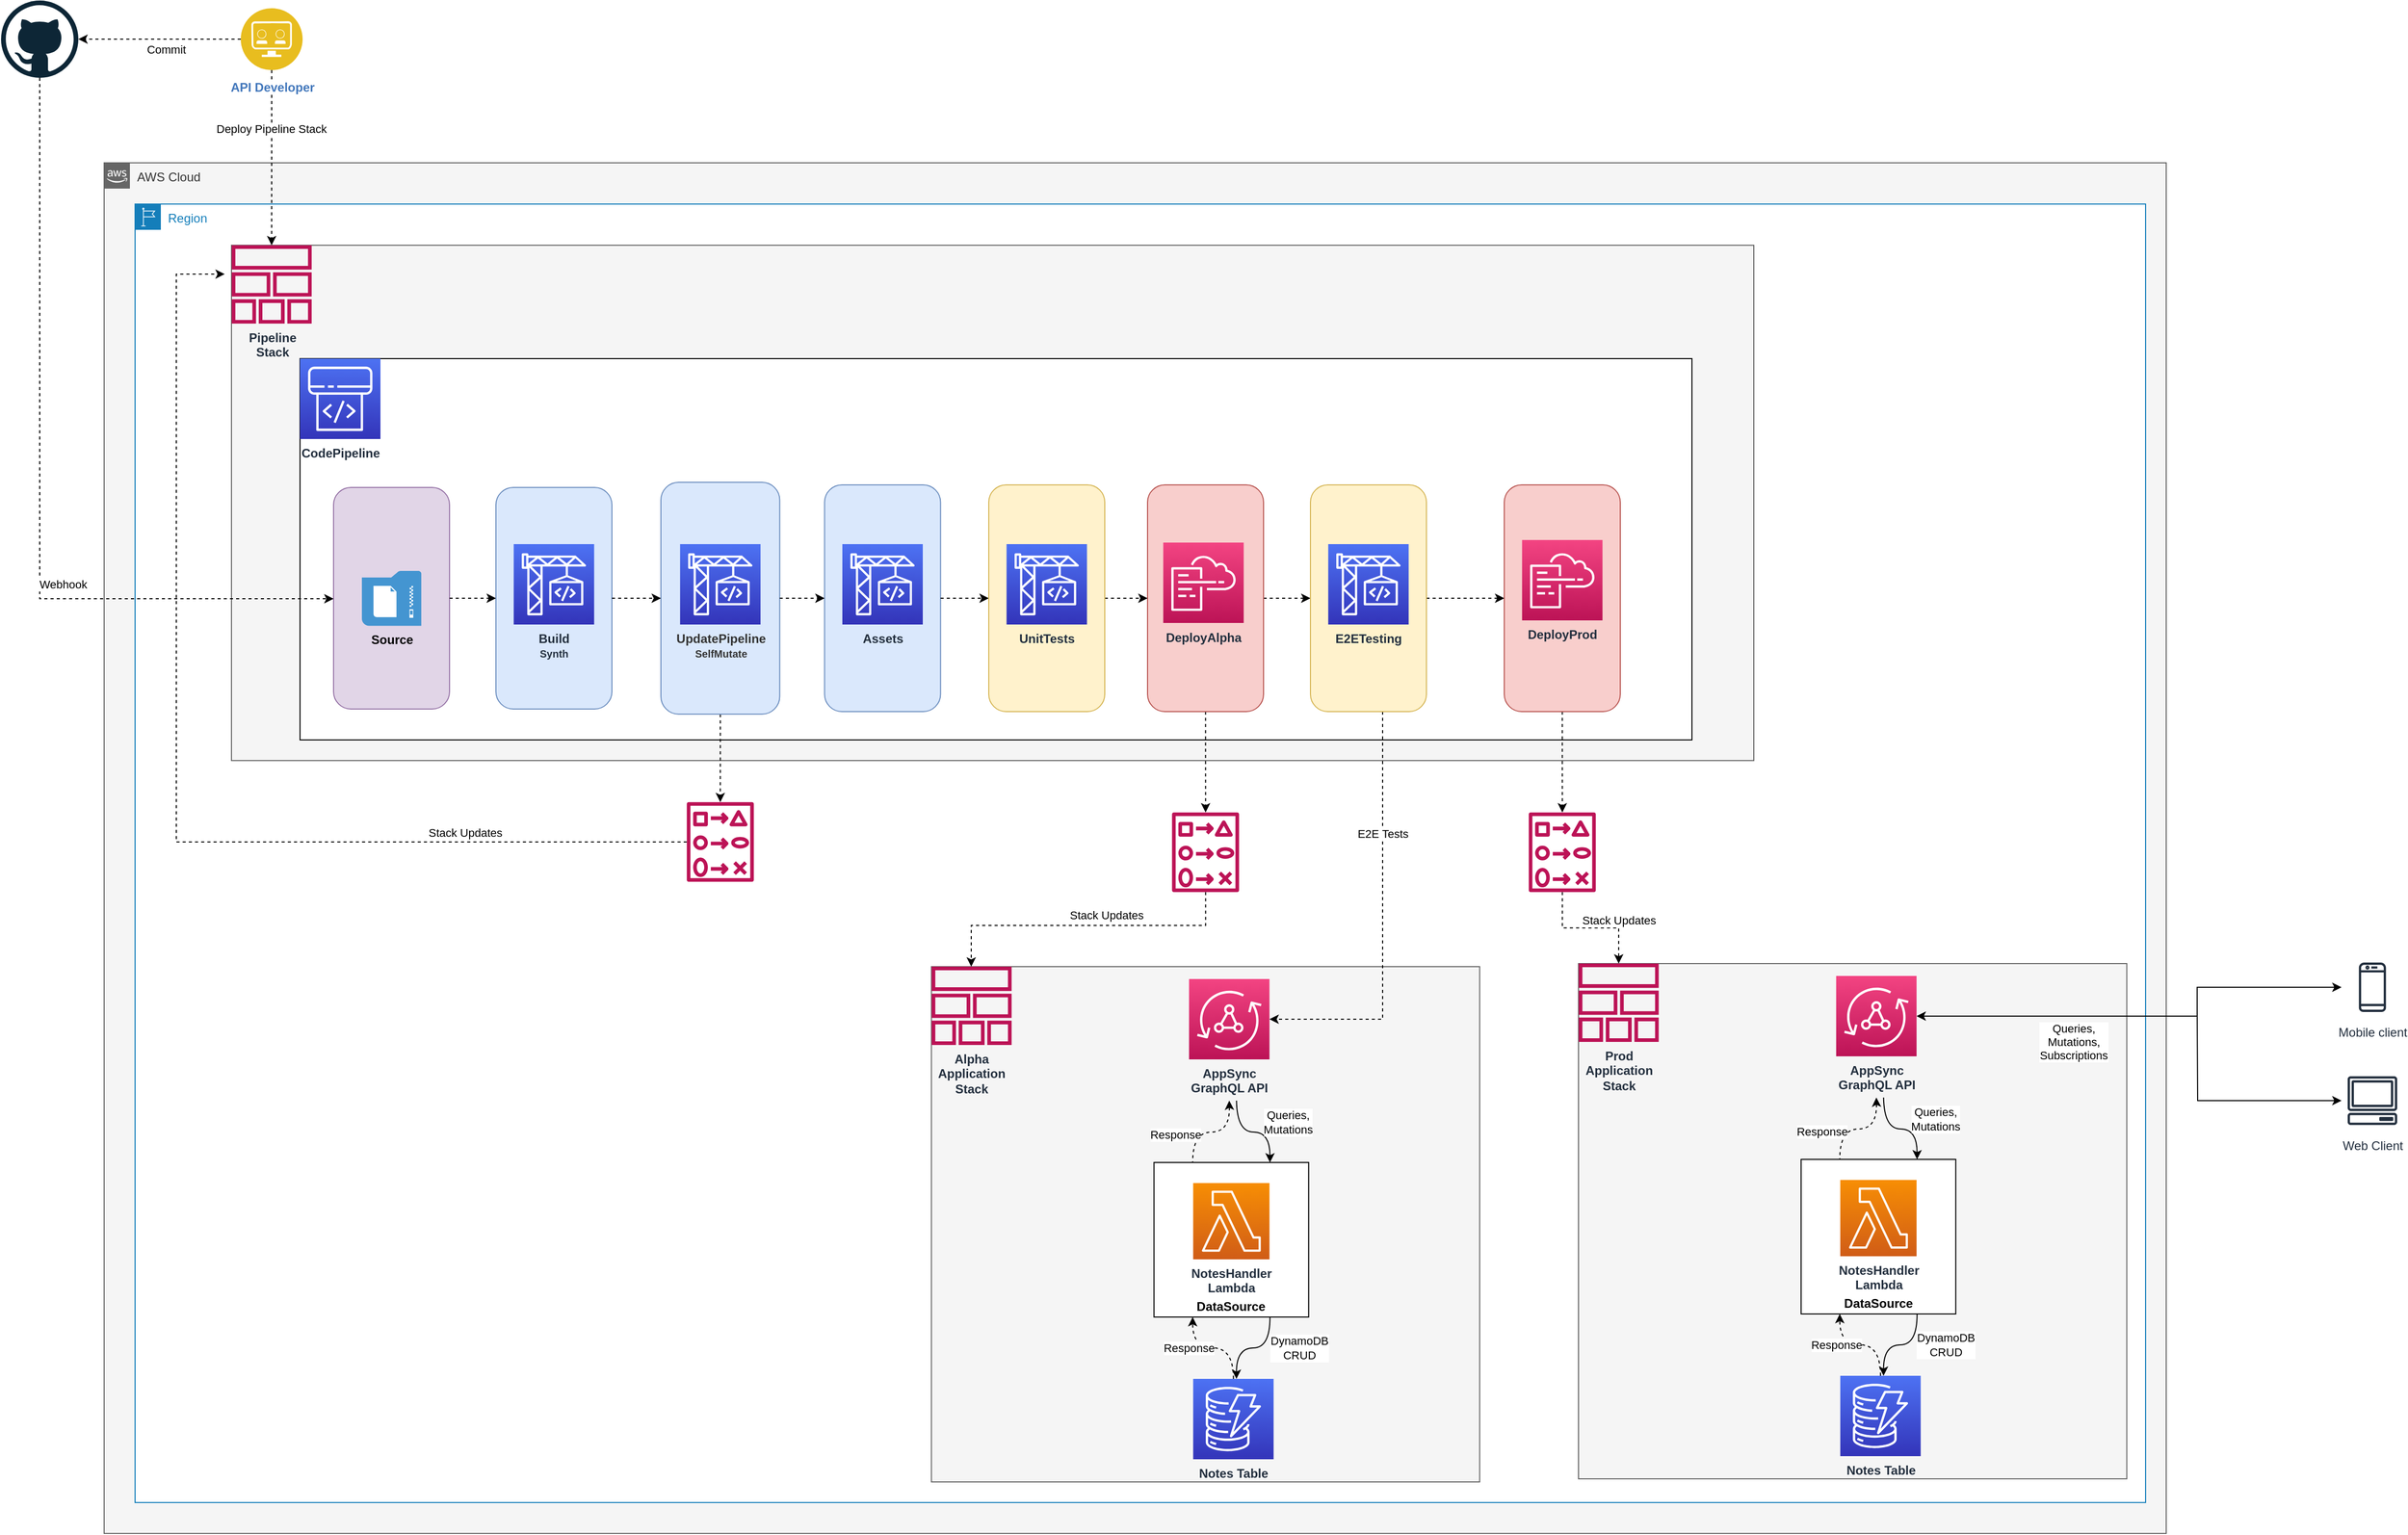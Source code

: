 <mxfile version="13.7.9" type="device"><diagram id="h47_R8ckUXqjzyhFSQ02" name="Page-1"><mxGraphModel dx="3912" dy="2662" grid="1" gridSize="10" guides="1" tooltips="1" connect="1" arrows="1" fold="1" page="1" pageScale="1" pageWidth="850" pageHeight="1100" math="0" shadow="0"><root><mxCell id="0"/><mxCell id="1" parent="0"/><mxCell id="8xl1G3iy3ll2nAfEs--U-86" value="AWS Cloud" style="points=[[0,0],[0.25,0],[0.5,0],[0.75,0],[1,0],[1,0.25],[1,0.5],[1,0.75],[1,1],[0.75,1],[0.5,1],[0.25,1],[0,1],[0,0.75],[0,0.5],[0,0.25]];outlineConnect=0;html=1;whiteSpace=wrap;fontSize=12;fontStyle=0;shape=mxgraph.aws4.group;grIcon=mxgraph.aws4.group_aws_cloud_alt;strokeColor=#666666;fillColor=#f5f5f5;verticalAlign=top;align=left;spacingLeft=30;fontColor=#333333;dashed=0;shadow=0;" vertex="1" parent="1"><mxGeometry x="-890" y="-290" width="2000" height="1330" as="geometry"/></mxCell><mxCell id="8xl1G3iy3ll2nAfEs--U-85" value="Region" style="points=[[0,0],[0.25,0],[0.5,0],[0.75,0],[1,0],[1,0.25],[1,0.5],[1,0.75],[1,1],[0.75,1],[0.5,1],[0.25,1],[0,1],[0,0.75],[0,0.5],[0,0.25]];outlineConnect=0;gradientColor=none;html=1;whiteSpace=wrap;fontSize=12;fontStyle=0;shape=mxgraph.aws4.group;grIcon=mxgraph.aws4.group_region;strokeColor=#147EBA;verticalAlign=top;align=left;spacingLeft=30;fontColor=#147EBA;shadow=0;" vertex="1" parent="1"><mxGeometry x="-860" y="-250" width="1950" height="1260" as="geometry"/></mxCell><mxCell id="8xl1G3iy3ll2nAfEs--U-100" value="" style="text;html=1;align=center;verticalAlign=middle;whiteSpace=wrap;rounded=0;shadow=0;fillColor=#f5f5f5;strokeColor=#666666;fontColor=#333333;" vertex="1" parent="1"><mxGeometry x="540" y="487" width="531.75" height="500" as="geometry"/></mxCell><mxCell id="8xl1G3iy3ll2nAfEs--U-81" value="" style="text;html=1;align=center;verticalAlign=middle;whiteSpace=wrap;rounded=0;shadow=0;fillColor=#f5f5f5;strokeColor=#666666;fontColor=#333333;" vertex="1" parent="1"><mxGeometry x="-766.49" y="-210" width="1476.49" height="500" as="geometry"/></mxCell><mxCell id="8xl1G3iy3ll2nAfEs--U-39" value="" style="rounded=0;whiteSpace=wrap;html=1;shadow=0;strokeColor=#000000;fillColor=#ffffff;" vertex="1" parent="1"><mxGeometry x="-700" y="-100" width="1350" height="370" as="geometry"/></mxCell><mxCell id="8xl1G3iy3ll2nAfEs--U-65" style="edgeStyle=orthogonalEdgeStyle;rounded=0;orthogonalLoop=1;jettySize=auto;html=1;entryX=0;entryY=0.5;entryDx=0;entryDy=0;dashed=1;startArrow=none;startFill=0;endArrow=classic;endFill=1;" edge="1" parent="1" source="8xl1G3iy3ll2nAfEs--U-61" target="8xl1G3iy3ll2nAfEs--U-63"><mxGeometry relative="1" as="geometry"/></mxCell><mxCell id="8xl1G3iy3ll2nAfEs--U-83" style="edgeStyle=orthogonalEdgeStyle;orthogonalLoop=1;jettySize=auto;html=1;dashed=1;startArrow=none;startFill=0;endArrow=classic;endFill=1;rounded=0;" edge="1" parent="1" source="8xl1G3iy3ll2nAfEs--U-61" target="8xl1G3iy3ll2nAfEs--U-76"><mxGeometry relative="1" as="geometry"/></mxCell><mxCell id="8xl1G3iy3ll2nAfEs--U-61" value="&lt;b&gt;&lt;br&gt;&lt;/b&gt;" style="rounded=1;whiteSpace=wrap;html=1;shadow=0;strokeColor=#b85450;fillColor=#f8cecc;" vertex="1" parent="1"><mxGeometry x="122" y="22.5" width="112.5" height="220" as="geometry"/></mxCell><mxCell id="8xl1G3iy3ll2nAfEs--U-47" value="&lt;b&gt;&lt;br&gt;&lt;/b&gt;" style="rounded=1;whiteSpace=wrap;html=1;shadow=0;strokeColor=#6c8ebf;fillColor=#dae8fc;" vertex="1" parent="1"><mxGeometry x="-191.25" y="22.5" width="112.5" height="220" as="geometry"/></mxCell><mxCell id="8xl1G3iy3ll2nAfEs--U-89" style="edgeStyle=orthogonalEdgeStyle;rounded=0;orthogonalLoop=1;jettySize=auto;html=1;dashed=1;startArrow=none;startFill=0;endArrow=classic;endFill=1;" edge="1" parent="1" source="8xl1G3iy3ll2nAfEs--U-45" target="8xl1G3iy3ll2nAfEs--U-88"><mxGeometry relative="1" as="geometry"/></mxCell><mxCell id="8xl1G3iy3ll2nAfEs--U-45" value="&lt;b&gt;&lt;br&gt;&lt;/b&gt;" style="rounded=1;whiteSpace=wrap;html=1;shadow=0;strokeColor=#6c8ebf;fillColor=#dae8fc;" vertex="1" parent="1"><mxGeometry x="-349.99" y="20" width="115.25" height="225" as="geometry"/></mxCell><mxCell id="8xl1G3iy3ll2nAfEs--U-44" value="" style="rounded=1;whiteSpace=wrap;html=1;shadow=0;strokeColor=#6c8ebf;fillColor=#dae8fc;" vertex="1" parent="1"><mxGeometry x="-510" y="25" width="112.5" height="215" as="geometry"/></mxCell><mxCell id="8xl1G3iy3ll2nAfEs--U-41" value="" style="rounded=1;whiteSpace=wrap;html=1;shadow=0;strokeColor=#9673a6;fillColor=#e1d5e7;" vertex="1" parent="1"><mxGeometry x="-667.5" y="25" width="112.5" height="215" as="geometry"/></mxCell><mxCell id="8xl1G3iy3ll2nAfEs--U-27" value="" style="text;html=1;align=center;verticalAlign=middle;whiteSpace=wrap;rounded=0;shadow=0;fillColor=#f5f5f5;strokeColor=#666666;fontColor=#333333;" vertex="1" parent="1"><mxGeometry x="-87.62" y="490" width="531.75" height="500" as="geometry"/></mxCell><mxCell id="8xl1G3iy3ll2nAfEs--U-69" style="edgeStyle=orthogonalEdgeStyle;curved=1;orthogonalLoop=1;jettySize=auto;html=1;startArrow=classic;startFill=1;endArrow=none;endFill=0;exitX=0.75;exitY=0;exitDx=0;exitDy=0;" edge="1" parent="1" source="8xl1G3iy3ll2nAfEs--U-3"><mxGeometry relative="1" as="geometry"><mxPoint x="208.25" y="620" as="targetPoint"/></mxGeometry></mxCell><mxCell id="8xl1G3iy3ll2nAfEs--U-70" value="Queries,&lt;br&gt;Mutations" style="edgeLabel;html=1;align=center;verticalAlign=middle;resizable=0;points=[];" vertex="1" connectable="0" parent="8xl1G3iy3ll2nAfEs--U-69"><mxGeometry x="-0.318" y="8" relative="1" as="geometry"><mxPoint x="19.24" y="-18" as="offset"/></mxGeometry></mxCell><mxCell id="8xl1G3iy3ll2nAfEs--U-72" style="edgeStyle=orthogonalEdgeStyle;curved=1;orthogonalLoop=1;jettySize=auto;html=1;exitX=0.75;exitY=1;exitDx=0;exitDy=0;entryX=0.538;entryY=0;entryDx=0;entryDy=0;entryPerimeter=0;startArrow=none;startFill=0;endArrow=classic;endFill=1;" edge="1" parent="1" source="8xl1G3iy3ll2nAfEs--U-3" target="8xl1G3iy3ll2nAfEs--U-5"><mxGeometry relative="1" as="geometry"><Array as="points"><mxPoint x="241.25" y="860"/><mxPoint x="208.25" y="860"/></Array></mxGeometry></mxCell><mxCell id="8xl1G3iy3ll2nAfEs--U-73" value="DynamoDB&lt;br&gt;CRUD" style="edgeLabel;html=1;align=center;verticalAlign=middle;resizable=0;points=[];" vertex="1" connectable="0" parent="8xl1G3iy3ll2nAfEs--U-72"><mxGeometry x="-0.451" y="-6" relative="1" as="geometry"><mxPoint x="33.47" y="4.11" as="offset"/></mxGeometry></mxCell><mxCell id="8xl1G3iy3ll2nAfEs--U-3" value="" style="whiteSpace=wrap;html=1;" vertex="1" parent="1"><mxGeometry x="128.25" y="680" width="150" height="150" as="geometry"/></mxCell><mxCell id="8xl1G3iy3ll2nAfEs--U-68" style="edgeStyle=orthogonalEdgeStyle;orthogonalLoop=1;jettySize=auto;html=1;entryX=0.25;entryY=0;entryDx=0;entryDy=0;dashed=1;startArrow=classic;startFill=1;endArrow=none;endFill=0;curved=1;" edge="1" parent="1" target="8xl1G3iy3ll2nAfEs--U-3"><mxGeometry relative="1" as="geometry"><mxPoint x="201.25" y="620" as="sourcePoint"/></mxGeometry></mxCell><mxCell id="8xl1G3iy3ll2nAfEs--U-71" value="Response" style="edgeLabel;html=1;align=center;verticalAlign=middle;resizable=0;points=[];" vertex="1" connectable="0" parent="8xl1G3iy3ll2nAfEs--U-68"><mxGeometry x="0.168" y="2" relative="1" as="geometry"><mxPoint x="-27.71" as="offset"/></mxGeometry></mxCell><mxCell id="8xl1G3iy3ll2nAfEs--U-1" value="&lt;b&gt;AppSync &lt;br&gt;GraphQL API&lt;/b&gt;" style="outlineConnect=0;fontColor=#232F3E;gradientColor=#F34482;gradientDirection=north;fillColor=#BC1356;strokeColor=#ffffff;dashed=0;verticalLabelPosition=bottom;verticalAlign=top;align=center;html=1;fontSize=12;fontStyle=0;aspect=fixed;shape=mxgraph.aws4.resourceIcon;resIcon=mxgraph.aws4.appsync;" vertex="1" parent="1"><mxGeometry x="162.25" y="502" width="78" height="78" as="geometry"/></mxCell><mxCell id="8xl1G3iy3ll2nAfEs--U-2" value="&lt;b&gt;NotesHandler&lt;br&gt;Lambda&lt;br&gt;&lt;/b&gt;" style="outlineConnect=0;fontColor=#232F3E;gradientColor=#F78E04;gradientDirection=north;fillColor=#D05C17;strokeColor=#ffffff;dashed=0;verticalLabelPosition=bottom;verticalAlign=top;align=center;html=1;fontSize=12;fontStyle=0;aspect=fixed;shape=mxgraph.aws4.resourceIcon;resIcon=mxgraph.aws4.lambda;shadow=0;" vertex="1" parent="1"><mxGeometry x="166.25" y="700" width="74" height="74" as="geometry"/></mxCell><mxCell id="8xl1G3iy3ll2nAfEs--U-4" value="&lt;b&gt;DataSource&lt;/b&gt;" style="text;html=1;strokeColor=none;fillColor=none;align=center;verticalAlign=middle;whiteSpace=wrap;rounded=0;" vertex="1" parent="1"><mxGeometry x="183.25" y="810" width="40" height="20" as="geometry"/></mxCell><mxCell id="8xl1G3iy3ll2nAfEs--U-74" style="edgeStyle=orthogonalEdgeStyle;curved=1;orthogonalLoop=1;jettySize=auto;html=1;entryX=0.25;entryY=1;entryDx=0;entryDy=0;startArrow=none;startFill=0;endArrow=classic;endFill=1;dashed=1;" edge="1" parent="1" source="8xl1G3iy3ll2nAfEs--U-5" target="8xl1G3iy3ll2nAfEs--U-3"><mxGeometry relative="1" as="geometry"><mxPoint x="205.25" y="890" as="sourcePoint"/><Array as="points"><mxPoint x="205" y="860"/><mxPoint x="166" y="860"/></Array></mxGeometry></mxCell><mxCell id="8xl1G3iy3ll2nAfEs--U-5" value="&lt;b&gt;Notes Table&lt;/b&gt;" style="outlineConnect=0;fontColor=#232F3E;gradientColor=#4D72F3;gradientDirection=north;fillColor=#3334B9;strokeColor=#ffffff;dashed=0;verticalLabelPosition=bottom;verticalAlign=top;align=center;html=1;fontSize=12;fontStyle=0;aspect=fixed;shape=mxgraph.aws4.resourceIcon;resIcon=mxgraph.aws4.dynamodb;" vertex="1" parent="1"><mxGeometry x="166.25" y="890" width="78" height="78" as="geometry"/></mxCell><mxCell id="8xl1G3iy3ll2nAfEs--U-32" value="&lt;b&gt;Build&lt;br&gt;&lt;font style=&quot;font-size: 10px&quot;&gt;Synth&lt;/font&gt;&lt;br&gt;&lt;/b&gt;" style="outlineConnect=0;fontColor=#232F3E;gradientColor=#4D72F3;gradientDirection=north;fillColor=#3334B9;strokeColor=#ffffff;dashed=0;verticalLabelPosition=bottom;verticalAlign=top;align=center;html=1;fontSize=12;fontStyle=0;aspect=fixed;shape=mxgraph.aws4.resourceIcon;resIcon=mxgraph.aws4.codebuild;shadow=0;" vertex="1" parent="1"><mxGeometry x="-492.75" y="80" width="78" height="78" as="geometry"/></mxCell><mxCell id="8xl1G3iy3ll2nAfEs--U-33" value="&lt;b style=&quot;color: rgb(51 , 51 , 51)&quot;&gt;UpdatePipeline&lt;br&gt;&lt;font style=&quot;font-size: 10px&quot;&gt;SelfMutate&lt;/font&gt;&lt;/b&gt;" style="outlineConnect=0;fontColor=#232F3E;gradientColor=#4D72F3;gradientDirection=north;fillColor=#3334B9;strokeColor=#ffffff;dashed=0;verticalLabelPosition=bottom;verticalAlign=top;align=center;html=1;fontSize=12;fontStyle=0;aspect=fixed;shape=mxgraph.aws4.resourceIcon;resIcon=mxgraph.aws4.codebuild;shadow=0;" vertex="1" parent="1"><mxGeometry x="-331.37" y="80" width="78" height="78" as="geometry"/></mxCell><mxCell id="8xl1G3iy3ll2nAfEs--U-60" style="edgeStyle=orthogonalEdgeStyle;rounded=0;orthogonalLoop=1;jettySize=auto;html=1;entryX=0;entryY=0.5;entryDx=0;entryDy=0;dashed=1;startArrow=none;startFill=0;endArrow=classic;endFill=1;exitX=1;exitY=0.5;exitDx=0;exitDy=0;" edge="1" parent="1" source="8xl1G3iy3ll2nAfEs--U-47" target="8xl1G3iy3ll2nAfEs--U-58"><mxGeometry relative="1" as="geometry"/></mxCell><mxCell id="8xl1G3iy3ll2nAfEs--U-34" value="&lt;b&gt;Assets&lt;/b&gt;" style="outlineConnect=0;fontColor=#232F3E;gradientColor=#4D72F3;gradientDirection=north;fillColor=#3334B9;strokeColor=#ffffff;dashed=0;verticalLabelPosition=bottom;verticalAlign=top;align=center;html=1;fontSize=12;fontStyle=0;aspect=fixed;shape=mxgraph.aws4.resourceIcon;resIcon=mxgraph.aws4.codebuild;shadow=0;" vertex="1" parent="1"><mxGeometry x="-174" y="80" width="78" height="78" as="geometry"/></mxCell><mxCell id="8xl1G3iy3ll2nAfEs--U-36" value="&lt;b&gt;DeployAlpha&lt;/b&gt;" style="outlineConnect=0;fontColor=#232F3E;gradientColor=#F34482;gradientDirection=north;fillColor=#BC1356;strokeColor=#ffffff;dashed=0;verticalLabelPosition=bottom;verticalAlign=top;align=center;html=1;fontSize=12;fontStyle=0;aspect=fixed;shape=mxgraph.aws4.resourceIcon;resIcon=mxgraph.aws4.cloudformation;shadow=0;" vertex="1" parent="1"><mxGeometry x="137.25" y="78.5" width="78" height="78" as="geometry"/></mxCell><mxCell id="8xl1G3iy3ll2nAfEs--U-40" value="&lt;b&gt;CodePipeline&lt;/b&gt;" style="outlineConnect=0;fontColor=#232F3E;gradientColor=#4D72F3;gradientDirection=north;fillColor=#3334B9;strokeColor=#ffffff;dashed=0;verticalLabelPosition=bottom;verticalAlign=top;align=center;html=1;fontSize=12;fontStyle=0;aspect=fixed;shape=mxgraph.aws4.resourceIcon;resIcon=mxgraph.aws4.codepipeline;shadow=0;" vertex="1" parent="1"><mxGeometry x="-700" y="-100" width="78" height="78" as="geometry"/></mxCell><mxCell id="8xl1G3iy3ll2nAfEs--U-43" style="edgeStyle=orthogonalEdgeStyle;orthogonalLoop=1;jettySize=auto;html=1;dashed=1;startArrow=none;startFill=0;endArrow=classic;endFill=1;rounded=0;entryX=0;entryY=0.5;entryDx=0;entryDy=0;" edge="1" parent="1" source="8xl1G3iy3ll2nAfEs--U-41" target="8xl1G3iy3ll2nAfEs--U-44"><mxGeometry relative="1" as="geometry"><mxPoint x="-500" y="50" as="targetPoint"/><Array as="points"/></mxGeometry></mxCell><mxCell id="8xl1G3iy3ll2nAfEs--U-46" value="" style="edgeStyle=orthogonalEdgeStyle;orthogonalLoop=1;jettySize=auto;html=1;dashed=1;startArrow=none;startFill=0;endArrow=classic;endFill=1;entryX=0;entryY=0.5;entryDx=0;entryDy=0;rounded=0;" edge="1" parent="1" source="8xl1G3iy3ll2nAfEs--U-44" target="8xl1G3iy3ll2nAfEs--U-45"><mxGeometry relative="1" as="geometry"/></mxCell><mxCell id="8xl1G3iy3ll2nAfEs--U-48" value="" style="edgeStyle=orthogonalEdgeStyle;curved=1;orthogonalLoop=1;jettySize=auto;html=1;dashed=1;startArrow=none;startFill=0;endArrow=classic;endFill=1;" edge="1" parent="1" source="8xl1G3iy3ll2nAfEs--U-45" target="8xl1G3iy3ll2nAfEs--U-47"><mxGeometry relative="1" as="geometry"/></mxCell><mxCell id="8xl1G3iy3ll2nAfEs--U-62" style="edgeStyle=orthogonalEdgeStyle;rounded=0;orthogonalLoop=1;jettySize=auto;html=1;entryX=0;entryY=0.5;entryDx=0;entryDy=0;dashed=1;startArrow=none;startFill=0;endArrow=classic;endFill=1;" edge="1" parent="1" source="8xl1G3iy3ll2nAfEs--U-58" target="8xl1G3iy3ll2nAfEs--U-61"><mxGeometry relative="1" as="geometry"/></mxCell><mxCell id="8xl1G3iy3ll2nAfEs--U-58" value="&lt;b&gt;&lt;br&gt;&lt;/b&gt;" style="rounded=1;whiteSpace=wrap;html=1;shadow=0;strokeColor=#d6b656;fillColor=#fff2cc;" vertex="1" parent="1"><mxGeometry x="-32" y="22.5" width="112.5" height="220" as="geometry"/></mxCell><mxCell id="8xl1G3iy3ll2nAfEs--U-59" value="&lt;b&gt;UnitTests&lt;/b&gt;" style="outlineConnect=0;fontColor=#232F3E;gradientColor=#4D72F3;gradientDirection=north;fillColor=#3334B9;strokeColor=#ffffff;dashed=0;verticalLabelPosition=bottom;verticalAlign=top;align=center;html=1;fontSize=12;fontStyle=0;aspect=fixed;shape=mxgraph.aws4.resourceIcon;resIcon=mxgraph.aws4.codebuild;shadow=0;" vertex="1" parent="1"><mxGeometry x="-14.75" y="80" width="78" height="78" as="geometry"/></mxCell><mxCell id="8xl1G3iy3ll2nAfEs--U-87" value="E2E Tests" style="edgeStyle=orthogonalEdgeStyle;rounded=0;orthogonalLoop=1;jettySize=auto;html=1;dashed=1;startArrow=none;startFill=0;endArrow=classic;endFill=1;" edge="1" parent="1" source="8xl1G3iy3ll2nAfEs--U-63" target="8xl1G3iy3ll2nAfEs--U-1"><mxGeometry x="-0.424" relative="1" as="geometry"><Array as="points"><mxPoint x="350" y="541"/></Array><mxPoint y="1" as="offset"/></mxGeometry></mxCell><mxCell id="8xl1G3iy3ll2nAfEs--U-97" style="edgeStyle=orthogonalEdgeStyle;rounded=0;orthogonalLoop=1;jettySize=auto;html=1;entryX=0;entryY=0.5;entryDx=0;entryDy=0;dashed=1;startArrow=none;startFill=0;endArrow=classic;endFill=1;" edge="1" parent="1" source="8xl1G3iy3ll2nAfEs--U-63" target="8xl1G3iy3ll2nAfEs--U-95"><mxGeometry relative="1" as="geometry"/></mxCell><mxCell id="8xl1G3iy3ll2nAfEs--U-63" value="&lt;b&gt;&lt;br&gt;&lt;/b&gt;" style="rounded=1;whiteSpace=wrap;html=1;shadow=0;strokeColor=#d6b656;fillColor=#fff2cc;" vertex="1" parent="1"><mxGeometry x="280" y="22.5" width="112.5" height="220" as="geometry"/></mxCell><mxCell id="8xl1G3iy3ll2nAfEs--U-64" value="&lt;b&gt;E2ETesting&lt;/b&gt;" style="outlineConnect=0;fontColor=#232F3E;gradientColor=#4D72F3;gradientDirection=north;fillColor=#3334B9;strokeColor=#ffffff;dashed=0;verticalLabelPosition=bottom;verticalAlign=top;align=center;html=1;fontSize=12;fontStyle=0;aspect=fixed;shape=mxgraph.aws4.resourceIcon;resIcon=mxgraph.aws4.codebuild;shadow=0;" vertex="1" parent="1"><mxGeometry x="297.25" y="80" width="78" height="78" as="geometry"/></mxCell><mxCell id="8xl1G3iy3ll2nAfEs--U-75" value="Response" style="edgeLabel;html=1;align=center;verticalAlign=middle;resizable=0;points=[];" vertex="1" connectable="0" parent="1"><mxGeometry x="162.246" y="860" as="geometry"/></mxCell><mxCell id="8xl1G3iy3ll2nAfEs--U-84" style="edgeStyle=orthogonalEdgeStyle;rounded=0;orthogonalLoop=1;jettySize=auto;html=1;dashed=1;startArrow=none;startFill=0;endArrow=classic;endFill=1;" edge="1" parent="1" source="8xl1G3iy3ll2nAfEs--U-76" target="8xl1G3iy3ll2nAfEs--U-78"><mxGeometry relative="1" as="geometry"><Array as="points"><mxPoint x="178" y="450"/><mxPoint x="-49" y="450"/></Array></mxGeometry></mxCell><mxCell id="8xl1G3iy3ll2nAfEs--U-76" value="" style="outlineConnect=0;fontColor=#232F3E;gradientColor=none;fillColor=#BC1356;strokeColor=none;dashed=0;verticalLabelPosition=bottom;verticalAlign=top;align=center;html=1;fontSize=12;fontStyle=0;aspect=fixed;pointerEvents=1;shape=mxgraph.aws4.change_set;shadow=0;" vertex="1" parent="1"><mxGeometry x="145.75" y="340" width="65" height="78" as="geometry"/></mxCell><mxCell id="8xl1G3iy3ll2nAfEs--U-78" value="&lt;b&gt;Alpha&lt;br&gt;Application&lt;br&gt;Stack&lt;br&gt;&lt;/b&gt;" style="outlineConnect=0;fontColor=#232F3E;gradientColor=none;fillColor=#BC1356;strokeColor=none;dashed=0;verticalLabelPosition=bottom;verticalAlign=top;align=center;html=1;fontSize=12;fontStyle=0;aspect=fixed;pointerEvents=1;shape=mxgraph.aws4.stack;shadow=0;" vertex="1" parent="1"><mxGeometry x="-87.62" y="490" width="78" height="76" as="geometry"/></mxCell><mxCell id="8xl1G3iy3ll2nAfEs--U-82" value="&lt;b&gt;Pipeline&lt;br&gt;Stack&lt;br&gt;&lt;/b&gt;" style="outlineConnect=0;fontColor=#232F3E;gradientColor=none;fillColor=#BC1356;strokeColor=none;dashed=0;verticalLabelPosition=bottom;verticalAlign=top;align=center;html=1;fontSize=12;fontStyle=0;aspect=fixed;pointerEvents=1;shape=mxgraph.aws4.stack;shadow=0;" vertex="1" parent="1"><mxGeometry x="-766.49" y="-210" width="78" height="76" as="geometry"/></mxCell><mxCell id="8xl1G3iy3ll2nAfEs--U-90" style="edgeStyle=orthogonalEdgeStyle;rounded=0;orthogonalLoop=1;jettySize=auto;html=1;entryX=-0.087;entryY=0.368;entryDx=0;entryDy=0;entryPerimeter=0;dashed=1;startArrow=none;startFill=0;endArrow=classic;endFill=1;" edge="1" parent="1" source="8xl1G3iy3ll2nAfEs--U-88" target="8xl1G3iy3ll2nAfEs--U-82"><mxGeometry relative="1" as="geometry"><Array as="points"><mxPoint x="-820" y="369"/><mxPoint x="-820" y="-182"/></Array></mxGeometry></mxCell><mxCell id="8xl1G3iy3ll2nAfEs--U-91" value="Stack Updates" style="edgeLabel;html=1;align=center;verticalAlign=middle;resizable=0;points=[];" vertex="1" connectable="0" parent="8xl1G3iy3ll2nAfEs--U-90"><mxGeometry x="-0.645" y="-3" relative="1" as="geometry"><mxPoint x="-21.57" y="-6" as="offset"/></mxGeometry></mxCell><mxCell id="8xl1G3iy3ll2nAfEs--U-88" value="" style="outlineConnect=0;fontColor=#232F3E;gradientColor=none;fillColor=#BC1356;strokeColor=none;dashed=0;verticalLabelPosition=bottom;verticalAlign=top;align=center;html=1;fontSize=12;fontStyle=0;aspect=fixed;pointerEvents=1;shape=mxgraph.aws4.change_set;shadow=0;" vertex="1" parent="1"><mxGeometry x="-324.86" y="330" width="65" height="78" as="geometry"/></mxCell><mxCell id="8xl1G3iy3ll2nAfEs--U-92" value="Stack Updates" style="edgeLabel;html=1;align=center;verticalAlign=middle;resizable=0;points=[];" vertex="1" connectable="0" parent="1"><mxGeometry x="215.249" y="450" as="geometry"><mxPoint x="-133" y="-10" as="offset"/></mxGeometry></mxCell><mxCell id="8xl1G3iy3ll2nAfEs--U-99" style="edgeStyle=orthogonalEdgeStyle;rounded=0;orthogonalLoop=1;jettySize=auto;html=1;dashed=1;startArrow=none;startFill=0;endArrow=classic;endFill=1;" edge="1" parent="1" source="8xl1G3iy3ll2nAfEs--U-95" target="8xl1G3iy3ll2nAfEs--U-98"><mxGeometry relative="1" as="geometry"/></mxCell><mxCell id="8xl1G3iy3ll2nAfEs--U-95" value="&lt;b&gt;&lt;br&gt;&lt;/b&gt;" style="rounded=1;whiteSpace=wrap;html=1;shadow=0;strokeColor=#b85450;fillColor=#f8cecc;" vertex="1" parent="1"><mxGeometry x="468" y="22.5" width="112.5" height="220" as="geometry"/></mxCell><mxCell id="8xl1G3iy3ll2nAfEs--U-96" value="&lt;b&gt;DeployProd&lt;/b&gt;" style="outlineConnect=0;fontColor=#232F3E;gradientColor=#F34482;gradientDirection=north;fillColor=#BC1356;strokeColor=#ffffff;dashed=0;verticalLabelPosition=bottom;verticalAlign=top;align=center;html=1;fontSize=12;fontStyle=0;aspect=fixed;shape=mxgraph.aws4.resourceIcon;resIcon=mxgraph.aws4.cloudformation;shadow=0;" vertex="1" parent="1"><mxGeometry x="485.25" y="76" width="78" height="78" as="geometry"/></mxCell><mxCell id="8xl1G3iy3ll2nAfEs--U-117" style="edgeStyle=orthogonalEdgeStyle;rounded=0;orthogonalLoop=1;jettySize=auto;html=1;dashed=1;startArrow=none;startFill=0;endArrow=classic;endFill=1;" edge="1" parent="1" source="8xl1G3iy3ll2nAfEs--U-98" target="8xl1G3iy3ll2nAfEs--U-114"><mxGeometry relative="1" as="geometry"/></mxCell><mxCell id="8xl1G3iy3ll2nAfEs--U-118" value="Stack Updates" style="edgeLabel;html=1;align=center;verticalAlign=middle;resizable=0;points=[];" vertex="1" connectable="0" parent="8xl1G3iy3ll2nAfEs--U-117"><mxGeometry x="0.097" y="-2" relative="1" as="geometry"><mxPoint x="21.5" y="-9.43" as="offset"/></mxGeometry></mxCell><mxCell id="8xl1G3iy3ll2nAfEs--U-98" value="" style="outlineConnect=0;fontColor=#232F3E;gradientColor=none;fillColor=#BC1356;strokeColor=none;dashed=0;verticalLabelPosition=bottom;verticalAlign=top;align=center;html=1;fontSize=12;fontStyle=0;aspect=fixed;pointerEvents=1;shape=mxgraph.aws4.change_set;shadow=0;" vertex="1" parent="1"><mxGeometry x="491.75" y="340" width="65" height="78" as="geometry"/></mxCell><mxCell id="8xl1G3iy3ll2nAfEs--U-101" style="edgeStyle=orthogonalEdgeStyle;curved=1;orthogonalLoop=1;jettySize=auto;html=1;startArrow=classic;startFill=1;endArrow=none;endFill=0;exitX=0.75;exitY=0;exitDx=0;exitDy=0;" edge="1" parent="1" source="8xl1G3iy3ll2nAfEs--U-105"><mxGeometry relative="1" as="geometry"><mxPoint x="835.87" y="617" as="targetPoint"/></mxGeometry></mxCell><mxCell id="8xl1G3iy3ll2nAfEs--U-102" value="Queries,&lt;br&gt;Mutations" style="edgeLabel;html=1;align=center;verticalAlign=middle;resizable=0;points=[];" vertex="1" connectable="0" parent="8xl1G3iy3ll2nAfEs--U-101"><mxGeometry x="-0.318" y="8" relative="1" as="geometry"><mxPoint x="19.24" y="-18" as="offset"/></mxGeometry></mxCell><mxCell id="8xl1G3iy3ll2nAfEs--U-103" style="edgeStyle=orthogonalEdgeStyle;curved=1;orthogonalLoop=1;jettySize=auto;html=1;exitX=0.75;exitY=1;exitDx=0;exitDy=0;entryX=0.538;entryY=0;entryDx=0;entryDy=0;entryPerimeter=0;startArrow=none;startFill=0;endArrow=classic;endFill=1;" edge="1" parent="1" source="8xl1G3iy3ll2nAfEs--U-105" target="8xl1G3iy3ll2nAfEs--U-112"><mxGeometry relative="1" as="geometry"><Array as="points"><mxPoint x="868.87" y="857"/><mxPoint x="835.87" y="857"/></Array></mxGeometry></mxCell><mxCell id="8xl1G3iy3ll2nAfEs--U-104" value="DynamoDB&lt;br&gt;CRUD" style="edgeLabel;html=1;align=center;verticalAlign=middle;resizable=0;points=[];" vertex="1" connectable="0" parent="8xl1G3iy3ll2nAfEs--U-103"><mxGeometry x="-0.451" y="-6" relative="1" as="geometry"><mxPoint x="33.47" y="4.11" as="offset"/></mxGeometry></mxCell><mxCell id="8xl1G3iy3ll2nAfEs--U-105" value="" style="whiteSpace=wrap;html=1;" vertex="1" parent="1"><mxGeometry x="755.87" y="677" width="150" height="150" as="geometry"/></mxCell><mxCell id="8xl1G3iy3ll2nAfEs--U-106" style="edgeStyle=orthogonalEdgeStyle;orthogonalLoop=1;jettySize=auto;html=1;entryX=0.25;entryY=0;entryDx=0;entryDy=0;dashed=1;startArrow=classic;startFill=1;endArrow=none;endFill=0;curved=1;" edge="1" parent="1" target="8xl1G3iy3ll2nAfEs--U-105"><mxGeometry relative="1" as="geometry"><mxPoint x="828.87" y="617" as="sourcePoint"/></mxGeometry></mxCell><mxCell id="8xl1G3iy3ll2nAfEs--U-107" value="Response" style="edgeLabel;html=1;align=center;verticalAlign=middle;resizable=0;points=[];" vertex="1" connectable="0" parent="8xl1G3iy3ll2nAfEs--U-106"><mxGeometry x="0.168" y="2" relative="1" as="geometry"><mxPoint x="-27.71" as="offset"/></mxGeometry></mxCell><mxCell id="8xl1G3iy3ll2nAfEs--U-123" style="edgeStyle=orthogonalEdgeStyle;rounded=0;orthogonalLoop=1;jettySize=auto;html=1;entryX=0;entryY=0.5;entryDx=0;entryDy=0;entryPerimeter=0;startArrow=classic;startFill=1;endArrow=classic;endFill=1;" edge="1" parent="1" source="8xl1G3iy3ll2nAfEs--U-108" target="8xl1G3iy3ll2nAfEs--U-119"><mxGeometry relative="1" as="geometry"><Array as="points"><mxPoint x="1140" y="538"/><mxPoint x="1140" y="510"/></Array></mxGeometry></mxCell><mxCell id="8xl1G3iy3ll2nAfEs--U-108" value="&lt;b&gt;AppSync &lt;br&gt;GraphQL API&lt;/b&gt;" style="outlineConnect=0;fontColor=#232F3E;gradientColor=#F34482;gradientDirection=north;fillColor=#BC1356;strokeColor=#ffffff;dashed=0;verticalLabelPosition=bottom;verticalAlign=top;align=center;html=1;fontSize=12;fontStyle=0;aspect=fixed;shape=mxgraph.aws4.resourceIcon;resIcon=mxgraph.aws4.appsync;" vertex="1" parent="1"><mxGeometry x="789.87" y="499" width="78" height="78" as="geometry"/></mxCell><mxCell id="8xl1G3iy3ll2nAfEs--U-109" value="&lt;b&gt;NotesHandler&lt;br&gt;Lambda&lt;br&gt;&lt;/b&gt;" style="outlineConnect=0;fontColor=#232F3E;gradientColor=#F78E04;gradientDirection=north;fillColor=#D05C17;strokeColor=#ffffff;dashed=0;verticalLabelPosition=bottom;verticalAlign=top;align=center;html=1;fontSize=12;fontStyle=0;aspect=fixed;shape=mxgraph.aws4.resourceIcon;resIcon=mxgraph.aws4.lambda;shadow=0;" vertex="1" parent="1"><mxGeometry x="793.87" y="697" width="74" height="74" as="geometry"/></mxCell><mxCell id="8xl1G3iy3ll2nAfEs--U-110" value="&lt;b&gt;DataSource&lt;/b&gt;" style="text;html=1;strokeColor=none;fillColor=none;align=center;verticalAlign=middle;whiteSpace=wrap;rounded=0;" vertex="1" parent="1"><mxGeometry x="810.87" y="807" width="40" height="20" as="geometry"/></mxCell><mxCell id="8xl1G3iy3ll2nAfEs--U-111" style="edgeStyle=orthogonalEdgeStyle;curved=1;orthogonalLoop=1;jettySize=auto;html=1;entryX=0.25;entryY=1;entryDx=0;entryDy=0;startArrow=none;startFill=0;endArrow=classic;endFill=1;dashed=1;" edge="1" parent="1" source="8xl1G3iy3ll2nAfEs--U-112" target="8xl1G3iy3ll2nAfEs--U-105"><mxGeometry relative="1" as="geometry"><mxPoint x="832.87" y="887" as="sourcePoint"/><Array as="points"><mxPoint x="832.62" y="857"/><mxPoint x="793.62" y="857"/></Array></mxGeometry></mxCell><mxCell id="8xl1G3iy3ll2nAfEs--U-112" value="&lt;b&gt;Notes Table&lt;/b&gt;" style="outlineConnect=0;fontColor=#232F3E;gradientColor=#4D72F3;gradientDirection=north;fillColor=#3334B9;strokeColor=#ffffff;dashed=0;verticalLabelPosition=bottom;verticalAlign=top;align=center;html=1;fontSize=12;fontStyle=0;aspect=fixed;shape=mxgraph.aws4.resourceIcon;resIcon=mxgraph.aws4.dynamodb;" vertex="1" parent="1"><mxGeometry x="793.87" y="887" width="78" height="78" as="geometry"/></mxCell><mxCell id="8xl1G3iy3ll2nAfEs--U-113" value="Response" style="edgeLabel;html=1;align=center;verticalAlign=middle;resizable=0;points=[];" vertex="1" connectable="0" parent="1"><mxGeometry x="789.866" y="857" as="geometry"/></mxCell><mxCell id="8xl1G3iy3ll2nAfEs--U-114" value="&lt;b&gt;Prod&lt;br&gt;Application&lt;br&gt;Stack&lt;br&gt;&lt;/b&gt;" style="outlineConnect=0;fontColor=#232F3E;gradientColor=none;fillColor=#BC1356;strokeColor=none;dashed=0;verticalLabelPosition=bottom;verticalAlign=top;align=center;html=1;fontSize=12;fontStyle=0;aspect=fixed;pointerEvents=1;shape=mxgraph.aws4.stack;shadow=0;" vertex="1" parent="1"><mxGeometry x="540" y="487" width="78" height="76" as="geometry"/></mxCell><mxCell id="8xl1G3iy3ll2nAfEs--U-119" value="Mobile client" style="outlineConnect=0;fontColor=#232F3E;gradientColor=none;strokeColor=#232F3E;fillColor=#ffffff;dashed=0;verticalLabelPosition=bottom;verticalAlign=top;align=center;html=1;fontSize=12;fontStyle=0;aspect=fixed;shape=mxgraph.aws4.resourceIcon;resIcon=mxgraph.aws4.mobile_client;shadow=0;" vertex="1" parent="1"><mxGeometry x="1280" y="480" width="60" height="60" as="geometry"/></mxCell><mxCell id="8xl1G3iy3ll2nAfEs--U-124" style="edgeStyle=orthogonalEdgeStyle;rounded=0;orthogonalLoop=1;jettySize=auto;html=1;startArrow=classic;startFill=1;endArrow=none;endFill=0;" edge="1" parent="1" source="8xl1G3iy3ll2nAfEs--U-121"><mxGeometry relative="1" as="geometry"><mxPoint x="1140.0" y="530" as="targetPoint"/></mxGeometry></mxCell><mxCell id="8xl1G3iy3ll2nAfEs--U-121" value="Web Client" style="outlineConnect=0;fontColor=#232F3E;gradientColor=none;strokeColor=#232F3E;fillColor=#ffffff;dashed=0;verticalLabelPosition=bottom;verticalAlign=top;align=center;html=1;fontSize=12;fontStyle=0;aspect=fixed;shape=mxgraph.aws4.resourceIcon;resIcon=mxgraph.aws4.client;shadow=0;" vertex="1" parent="1"><mxGeometry x="1280" y="590" width="60" height="60" as="geometry"/></mxCell><mxCell id="8xl1G3iy3ll2nAfEs--U-126" style="edgeStyle=orthogonalEdgeStyle;rounded=0;orthogonalLoop=1;jettySize=auto;html=1;startArrow=none;startFill=0;endArrow=classic;endFill=1;dashed=1;" edge="1" parent="1" source="8xl1G3iy3ll2nAfEs--U-125" target="8xl1G3iy3ll2nAfEs--U-82"><mxGeometry relative="1" as="geometry"/></mxCell><mxCell id="8xl1G3iy3ll2nAfEs--U-131" value="Deploy Pipeline Stack" style="edgeLabel;html=1;align=center;verticalAlign=middle;resizable=0;points=[];" vertex="1" connectable="0" parent="8xl1G3iy3ll2nAfEs--U-126"><mxGeometry x="-0.33" y="-1" relative="1" as="geometry"><mxPoint as="offset"/></mxGeometry></mxCell><mxCell id="8xl1G3iy3ll2nAfEs--U-128" style="edgeStyle=orthogonalEdgeStyle;rounded=0;orthogonalLoop=1;jettySize=auto;html=1;dashed=1;startArrow=none;startFill=0;endArrow=classic;endFill=1;" edge="1" parent="1" source="8xl1G3iy3ll2nAfEs--U-125" target="8xl1G3iy3ll2nAfEs--U-127"><mxGeometry relative="1" as="geometry"/></mxCell><mxCell id="8xl1G3iy3ll2nAfEs--U-132" value="Commit" style="edgeLabel;html=1;align=center;verticalAlign=middle;resizable=0;points=[];" vertex="1" connectable="0" parent="8xl1G3iy3ll2nAfEs--U-128"><mxGeometry x="-0.079" y="2" relative="1" as="geometry"><mxPoint y="8" as="offset"/></mxGeometry></mxCell><mxCell id="8xl1G3iy3ll2nAfEs--U-125" value="&lt;b&gt;API Developer&lt;/b&gt;" style="aspect=fixed;perimeter=ellipsePerimeter;html=1;align=center;shadow=0;dashed=0;fontColor=#4277BB;labelBackgroundColor=#ffffff;fontSize=12;spacingTop=3;image;image=img/lib/ibm/applications/api_developer_portal.svg;strokeColor=#000000;fillColor=#ffffff;" vertex="1" parent="1"><mxGeometry x="-757.49" y="-440" width="60" height="60" as="geometry"/></mxCell><mxCell id="8xl1G3iy3ll2nAfEs--U-129" style="edgeStyle=orthogonalEdgeStyle;rounded=0;orthogonalLoop=1;jettySize=auto;html=1;dashed=1;startArrow=none;startFill=0;endArrow=classic;endFill=1;" edge="1" parent="1" source="8xl1G3iy3ll2nAfEs--U-127" target="8xl1G3iy3ll2nAfEs--U-41"><mxGeometry relative="1" as="geometry"><Array as="points"><mxPoint x="-952" y="133"/></Array></mxGeometry></mxCell><mxCell id="8xl1G3iy3ll2nAfEs--U-133" value="Webhook" style="edgeLabel;html=1;align=center;verticalAlign=middle;resizable=0;points=[];" vertex="1" connectable="0" parent="8xl1G3iy3ll2nAfEs--U-129"><mxGeometry x="-0.551" relative="1" as="geometry"><mxPoint x="22.5" y="313.5" as="offset"/></mxGeometry></mxCell><mxCell id="8xl1G3iy3ll2nAfEs--U-127" value="" style="dashed=0;outlineConnect=0;html=1;align=center;labelPosition=center;verticalLabelPosition=bottom;verticalAlign=top;shape=mxgraph.weblogos.github;shadow=0;strokeColor=#000000;fillColor=#ffffff;" vertex="1" parent="1"><mxGeometry x="-990" y="-447.5" width="75" height="75" as="geometry"/></mxCell><mxCell id="8xl1G3iy3ll2nAfEs--U-130" value="Queries,&lt;br&gt;Mutations,&lt;br&gt;Subscriptions" style="edgeLabel;html=1;align=center;verticalAlign=middle;resizable=0;points=[];" vertex="1" connectable="0" parent="1"><mxGeometry x="1020.0" y="563" as="geometry"/></mxCell><mxCell id="8xl1G3iy3ll2nAfEs--U-134" value="&lt;b&gt;Source&lt;/b&gt;" style="shadow=0;dashed=0;html=1;strokeColor=none;fillColor=#4495D1;labelPosition=center;verticalLabelPosition=bottom;verticalAlign=top;align=center;outlineConnect=0;shape=mxgraph.veeam.backup_file;" vertex="1" parent="1"><mxGeometry x="-640" y="106" width="57.6" height="53.2" as="geometry"/></mxCell></root></mxGraphModel></diagram></mxfile>